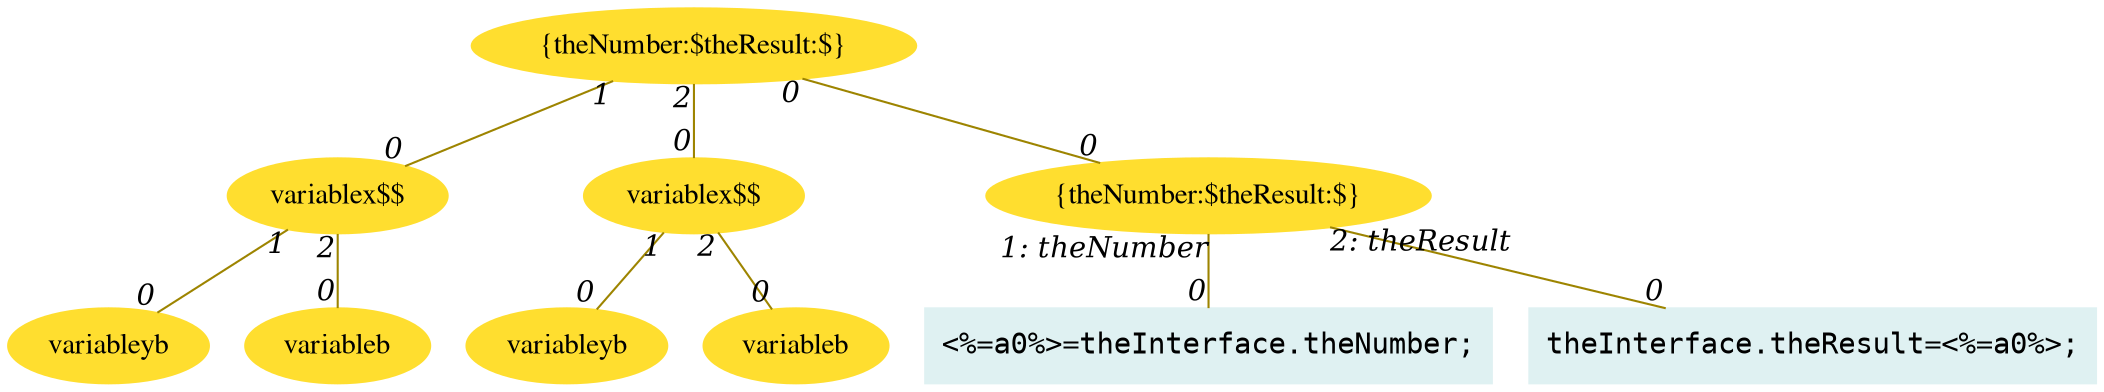 digraph g{node_5483 [shape="ellipse", style="filled", color="#ffde2f", fontname="Times", label="variableyb" ]
node_5486 [shape="ellipse", style="filled", color="#ffde2f", fontname="Times", label="variableb" ]
node_5490 [shape="ellipse", style="filled", color="#ffde2f", fontname="Times", label="variablex$$" ]
node_5496 [shape="ellipse", style="filled", color="#ffde2f", fontname="Times", label="variableyb" ]
node_5499 [shape="ellipse", style="filled", color="#ffde2f", fontname="Times", label="variableb" ]
node_5502 [shape="ellipse", style="filled", color="#ffde2f", fontname="Times", label="variablex$$" ]
node_5508 [shape="ellipse", style="filled", color="#ffde2f", fontname="Times", label="{theNumber:$theResult:$}" ]
node_5514 [shape="box", style="filled", color="#dff1f2", fontname="Courier", label="<%=a0%>=theInterface.theNumber;
" ]
node_5516 [shape="box", style="filled", color="#dff1f2", fontname="Courier", label="theInterface.theResult=<%=a0%>;
" ]
node_5518 [shape="ellipse", style="filled", color="#ffde2f", fontname="Times", label="{theNumber:$theResult:$}" ]
node_5490 -> node_5483 [dir=none, arrowHead=none, fontname="Times-Italic", arrowsize=1, color="#9d8400", label="",  headlabel="0", taillabel="1" ]
node_5490 -> node_5486 [dir=none, arrowHead=none, fontname="Times-Italic", arrowsize=1, color="#9d8400", label="",  headlabel="0", taillabel="2" ]
node_5502 -> node_5496 [dir=none, arrowHead=none, fontname="Times-Italic", arrowsize=1, color="#9d8400", label="",  headlabel="0", taillabel="1" ]
node_5502 -> node_5499 [dir=none, arrowHead=none, fontname="Times-Italic", arrowsize=1, color="#9d8400", label="",  headlabel="0", taillabel="2" ]
node_5508 -> node_5490 [dir=none, arrowHead=none, fontname="Times-Italic", arrowsize=1, color="#9d8400", label="",  headlabel="0", taillabel="1" ]
node_5508 -> node_5502 [dir=none, arrowHead=none, fontname="Times-Italic", arrowsize=1, color="#9d8400", label="",  headlabel="0", taillabel="2" ]
node_5518 -> node_5514 [dir=none, arrowHead=none, fontname="Times-Italic", arrowsize=1, color="#9d8400", label="",  headlabel="0", taillabel="1: theNumber" ]
node_5518 -> node_5516 [dir=none, arrowHead=none, fontname="Times-Italic", arrowsize=1, color="#9d8400", label="",  headlabel="0", taillabel="2: theResult" ]
node_5508 -> node_5518 [dir=none, arrowHead=none, fontname="Times-Italic", arrowsize=1, color="#9d8400", label="",  headlabel="0", taillabel="0" ]
}